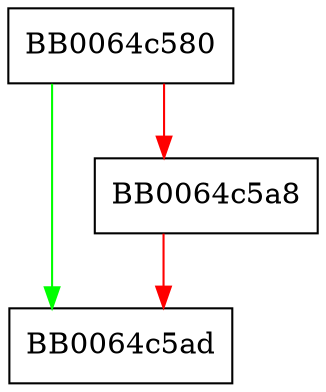 digraph OSSL_STORE_LOADER_fetch {
  node [shape="box"];
  graph [splines=ortho];
  BB0064c580 -> BB0064c5ad [color="green"];
  BB0064c580 -> BB0064c5a8 [color="red"];
  BB0064c5a8 -> BB0064c5ad [color="red"];
}